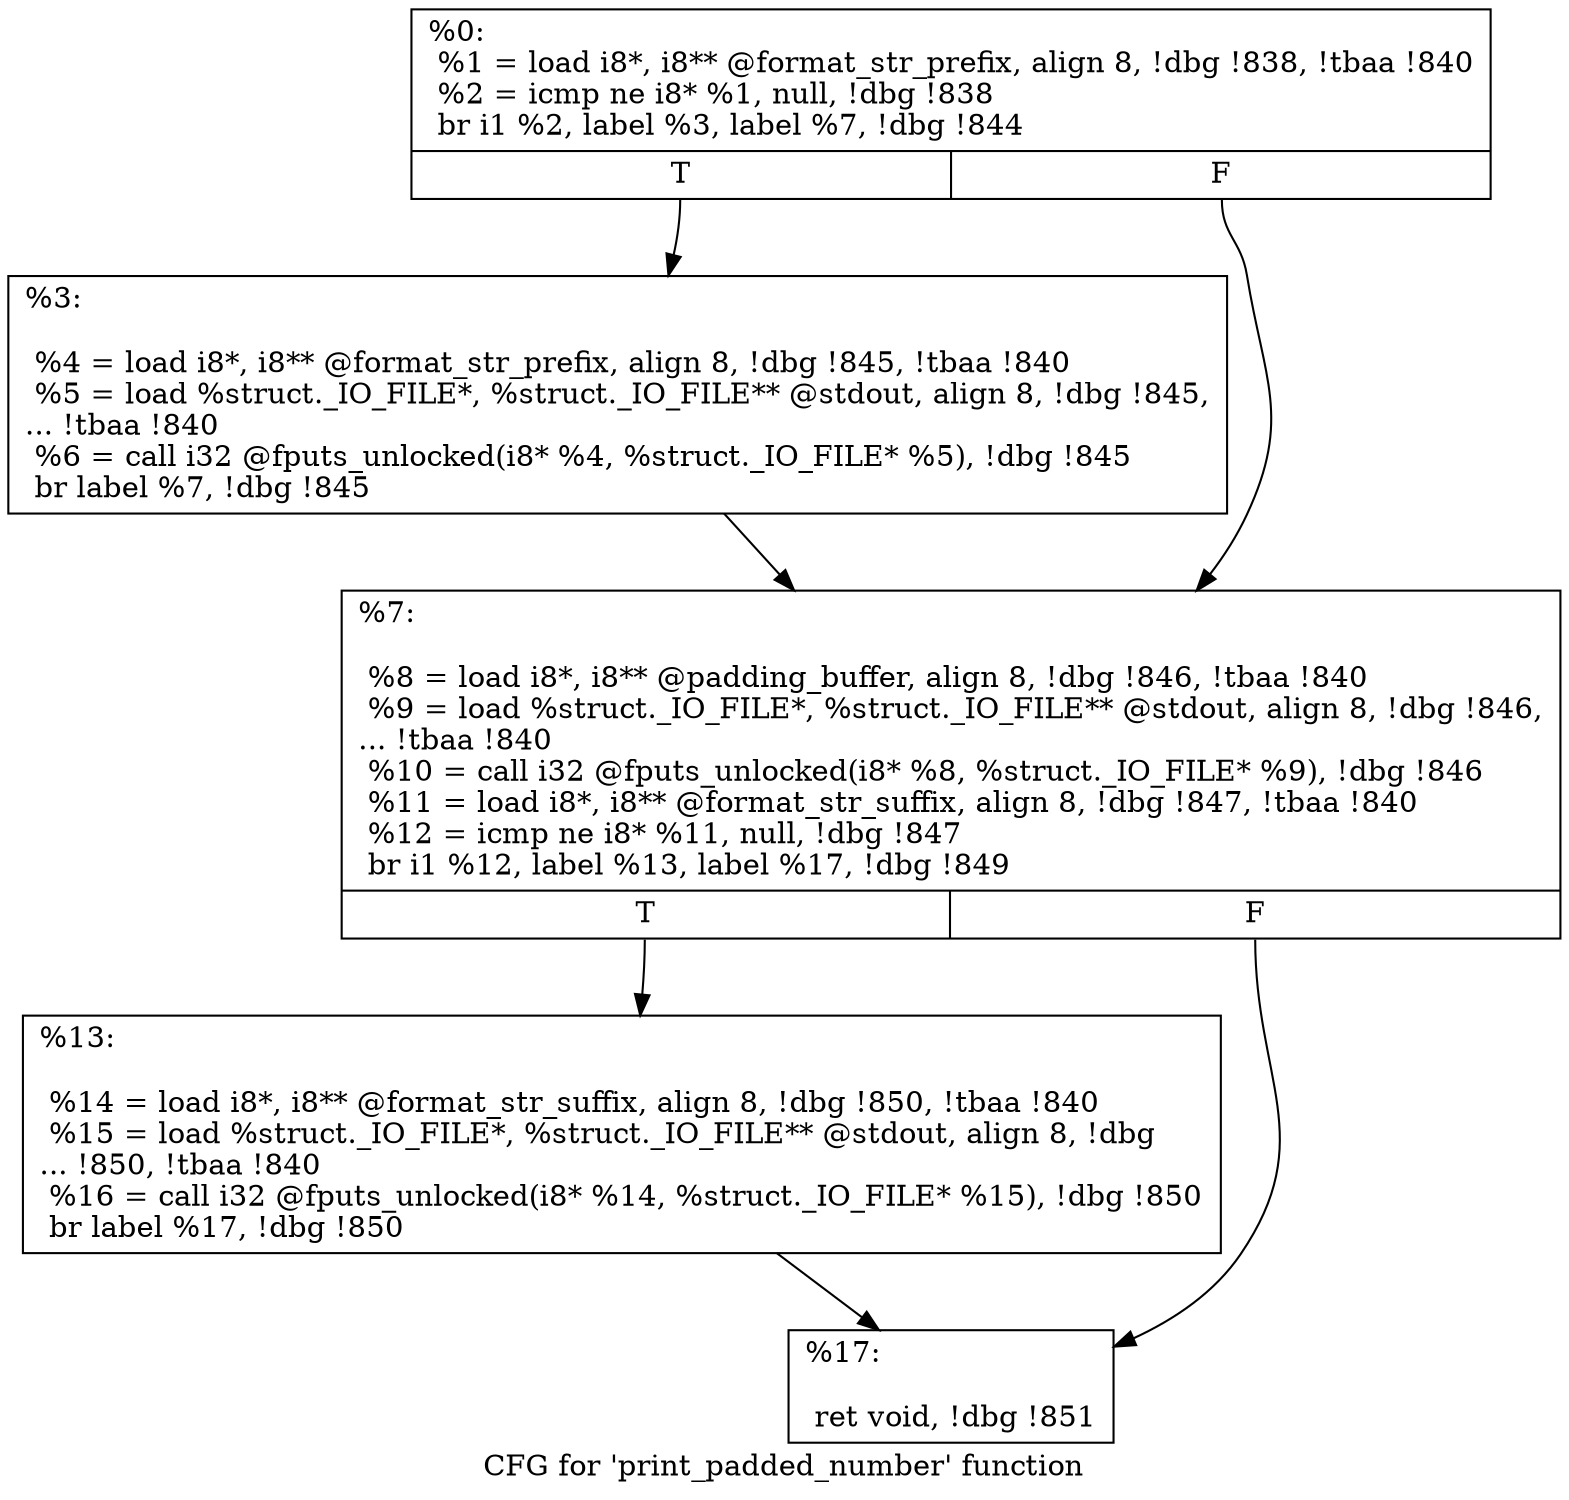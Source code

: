 digraph "CFG for 'print_padded_number' function" {
	label="CFG for 'print_padded_number' function";

	Node0xaeaec0 [shape=record,label="{%0:\l  %1 = load i8*, i8** @format_str_prefix, align 8, !dbg !838, !tbaa !840\l  %2 = icmp ne i8* %1, null, !dbg !838\l  br i1 %2, label %3, label %7, !dbg !844\l|{<s0>T|<s1>F}}"];
	Node0xaeaec0:s0 -> Node0xaeaf40;
	Node0xaeaec0:s1 -> Node0xaeaf90;
	Node0xaeaf40 [shape=record,label="{%3:\l\l  %4 = load i8*, i8** @format_str_prefix, align 8, !dbg !845, !tbaa !840\l  %5 = load %struct._IO_FILE*, %struct._IO_FILE** @stdout, align 8, !dbg !845,\l... !tbaa !840\l  %6 = call i32 @fputs_unlocked(i8* %4, %struct._IO_FILE* %5), !dbg !845\l  br label %7, !dbg !845\l}"];
	Node0xaeaf40 -> Node0xaeaf90;
	Node0xaeaf90 [shape=record,label="{%7:\l\l  %8 = load i8*, i8** @padding_buffer, align 8, !dbg !846, !tbaa !840\l  %9 = load %struct._IO_FILE*, %struct._IO_FILE** @stdout, align 8, !dbg !846,\l... !tbaa !840\l  %10 = call i32 @fputs_unlocked(i8* %8, %struct._IO_FILE* %9), !dbg !846\l  %11 = load i8*, i8** @format_str_suffix, align 8, !dbg !847, !tbaa !840\l  %12 = icmp ne i8* %11, null, !dbg !847\l  br i1 %12, label %13, label %17, !dbg !849\l|{<s0>T|<s1>F}}"];
	Node0xaeaf90:s0 -> Node0xaeafe0;
	Node0xaeaf90:s1 -> Node0xaeb030;
	Node0xaeafe0 [shape=record,label="{%13:\l\l  %14 = load i8*, i8** @format_str_suffix, align 8, !dbg !850, !tbaa !840\l  %15 = load %struct._IO_FILE*, %struct._IO_FILE** @stdout, align 8, !dbg\l... !850, !tbaa !840\l  %16 = call i32 @fputs_unlocked(i8* %14, %struct._IO_FILE* %15), !dbg !850\l  br label %17, !dbg !850\l}"];
	Node0xaeafe0 -> Node0xaeb030;
	Node0xaeb030 [shape=record,label="{%17:\l\l  ret void, !dbg !851\l}"];
}

